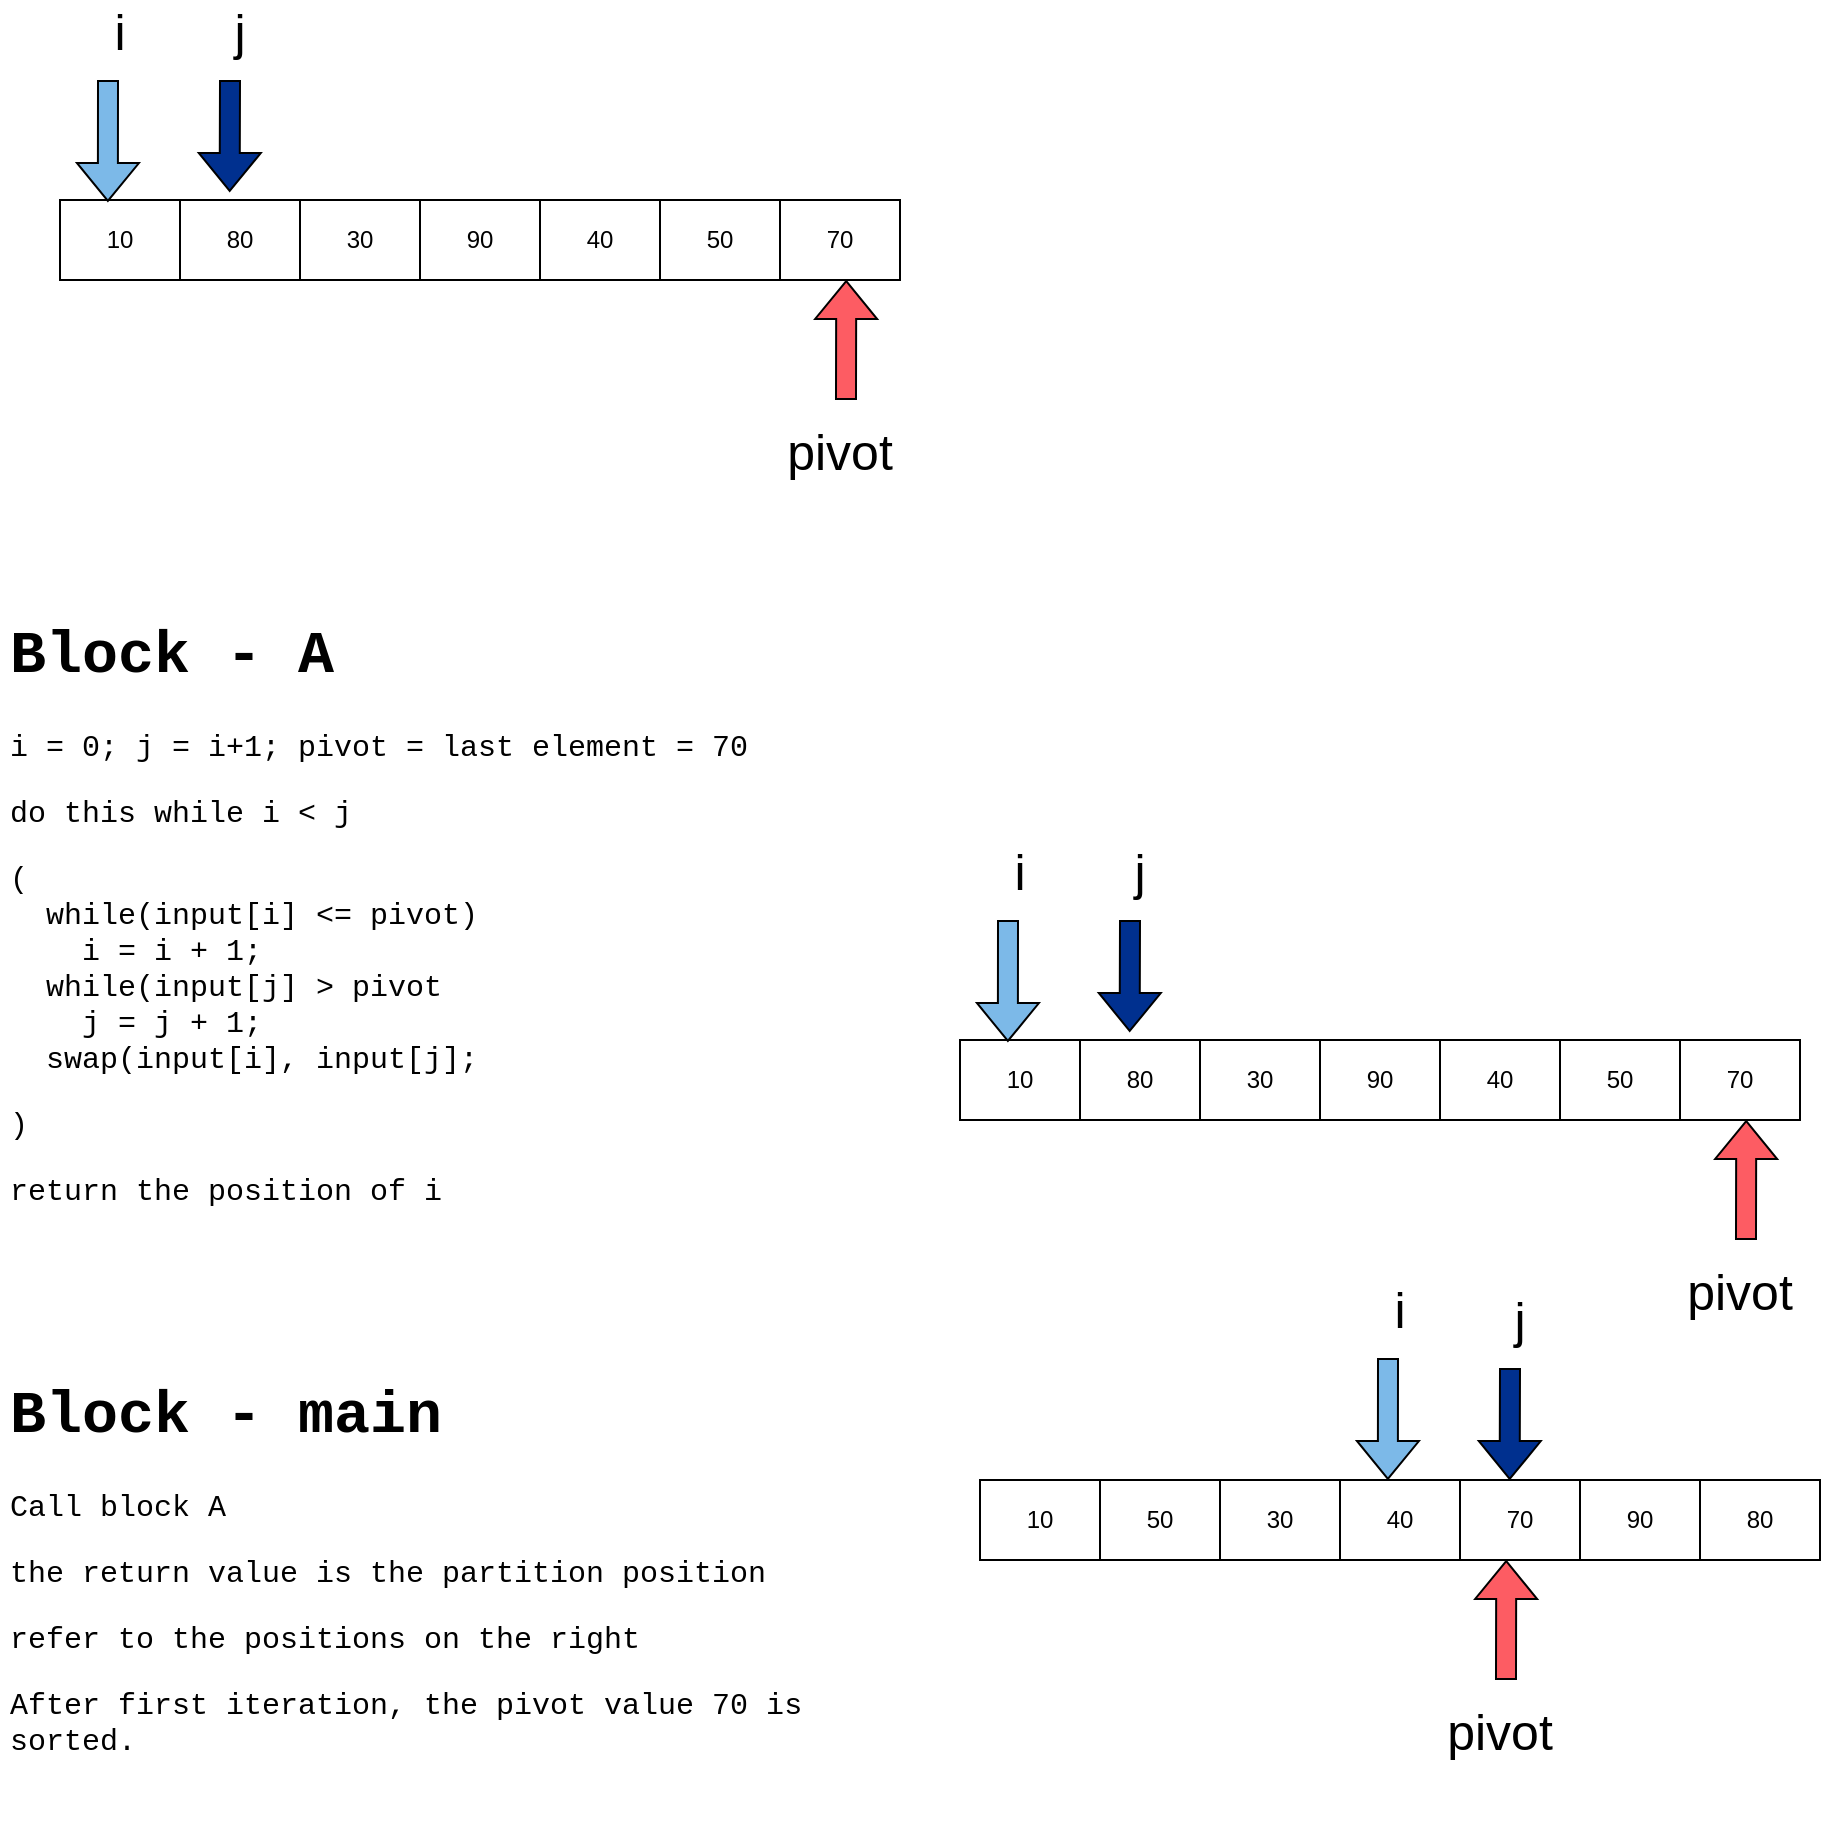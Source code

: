 <mxfile version="20.2.5" type="device"><diagram id="8ZB1XkeYlElxJs17FC5k" name="Page-1"><mxGraphModel dx="1348" dy="1941" grid="1" gridSize="10" guides="1" tooltips="1" connect="1" arrows="1" fold="1" page="1" pageScale="1" pageWidth="850" pageHeight="1100" math="0" shadow="0"><root><mxCell id="0"/><mxCell id="1" parent="0"/><mxCell id="Z8Z-a8wZs-ZaUmlm4seU-9" value="" style="shape=table;startSize=0;container=1;collapsible=0;childLayout=tableLayout;" vertex="1" parent="1"><mxGeometry x="230" y="80" width="420" height="40" as="geometry"/></mxCell><mxCell id="Z8Z-a8wZs-ZaUmlm4seU-10" value="" style="shape=tableRow;horizontal=0;startSize=0;swimlaneHead=0;swimlaneBody=0;top=0;left=0;bottom=0;right=0;collapsible=0;dropTarget=0;fillColor=none;points=[[0,0.5],[1,0.5]];portConstraint=eastwest;" vertex="1" parent="Z8Z-a8wZs-ZaUmlm4seU-9"><mxGeometry width="420" height="40" as="geometry"/></mxCell><mxCell id="Z8Z-a8wZs-ZaUmlm4seU-11" value="10" style="shape=partialRectangle;html=1;whiteSpace=wrap;connectable=0;overflow=hidden;fillColor=none;top=0;left=0;bottom=0;right=0;pointerEvents=1;" vertex="1" parent="Z8Z-a8wZs-ZaUmlm4seU-10"><mxGeometry width="60" height="40" as="geometry"><mxRectangle width="60" height="40" as="alternateBounds"/></mxGeometry></mxCell><mxCell id="Z8Z-a8wZs-ZaUmlm4seU-12" value="80" style="shape=partialRectangle;html=1;whiteSpace=wrap;connectable=0;overflow=hidden;fillColor=none;top=0;left=0;bottom=0;right=0;pointerEvents=1;" vertex="1" parent="Z8Z-a8wZs-ZaUmlm4seU-10"><mxGeometry x="60" width="60" height="40" as="geometry"><mxRectangle width="60" height="40" as="alternateBounds"/></mxGeometry></mxCell><mxCell id="Z8Z-a8wZs-ZaUmlm4seU-13" value="30" style="shape=partialRectangle;html=1;whiteSpace=wrap;connectable=0;overflow=hidden;fillColor=none;top=0;left=0;bottom=0;right=0;pointerEvents=1;" vertex="1" parent="Z8Z-a8wZs-ZaUmlm4seU-10"><mxGeometry x="120" width="60" height="40" as="geometry"><mxRectangle width="60" height="40" as="alternateBounds"/></mxGeometry></mxCell><mxCell id="Z8Z-a8wZs-ZaUmlm4seU-14" value="90" style="shape=partialRectangle;html=1;whiteSpace=wrap;connectable=0;overflow=hidden;fillColor=none;top=0;left=0;bottom=0;right=0;pointerEvents=1;" vertex="1" parent="Z8Z-a8wZs-ZaUmlm4seU-10"><mxGeometry x="180" width="60" height="40" as="geometry"><mxRectangle width="60" height="40" as="alternateBounds"/></mxGeometry></mxCell><mxCell id="Z8Z-a8wZs-ZaUmlm4seU-15" value="40" style="shape=partialRectangle;html=1;whiteSpace=wrap;connectable=0;overflow=hidden;fillColor=none;top=0;left=0;bottom=0;right=0;pointerEvents=1;" vertex="1" parent="Z8Z-a8wZs-ZaUmlm4seU-10"><mxGeometry x="240" width="60" height="40" as="geometry"><mxRectangle width="60" height="40" as="alternateBounds"/></mxGeometry></mxCell><mxCell id="Z8Z-a8wZs-ZaUmlm4seU-16" value="50" style="shape=partialRectangle;html=1;whiteSpace=wrap;connectable=0;overflow=hidden;fillColor=none;top=0;left=0;bottom=0;right=0;pointerEvents=1;" vertex="1" parent="Z8Z-a8wZs-ZaUmlm4seU-10"><mxGeometry x="300" width="60" height="40" as="geometry"><mxRectangle width="60" height="40" as="alternateBounds"/></mxGeometry></mxCell><mxCell id="Z8Z-a8wZs-ZaUmlm4seU-17" value="70" style="shape=partialRectangle;html=1;whiteSpace=wrap;connectable=0;overflow=hidden;fillColor=none;top=0;left=0;bottom=0;right=0;pointerEvents=1;" vertex="1" parent="Z8Z-a8wZs-ZaUmlm4seU-10"><mxGeometry x="360" width="60" height="40" as="geometry"><mxRectangle width="60" height="40" as="alternateBounds"/></mxGeometry></mxCell><mxCell id="Z8Z-a8wZs-ZaUmlm4seU-18" value="" style="shape=flexArrow;endArrow=classic;html=1;rounded=0;entryX=0.057;entryY=0.025;entryDx=0;entryDy=0;entryPerimeter=0;fillColor=#7CB9E8;" edge="1" parent="1" target="Z8Z-a8wZs-ZaUmlm4seU-10"><mxGeometry width="50" height="50" relative="1" as="geometry"><mxPoint x="254" y="20" as="sourcePoint"/><mxPoint x="710" y="400" as="targetPoint"/></mxGeometry></mxCell><mxCell id="Z8Z-a8wZs-ZaUmlm4seU-21" value="&lt;font style=&quot;font-size: 25px;&quot;&gt;i&lt;/font&gt;" style="text;html=1;strokeColor=none;fillColor=none;align=center;verticalAlign=middle;whiteSpace=wrap;rounded=0;fontSize=19;" vertex="1" parent="1"><mxGeometry x="230" y="-20" width="60" height="30" as="geometry"/></mxCell><mxCell id="Z8Z-a8wZs-ZaUmlm4seU-22" value="" style="shape=flexArrow;endArrow=classic;html=1;rounded=0;fontSize=25;fillColor=#00308F;entryX=0.202;entryY=-0.1;entryDx=0;entryDy=0;entryPerimeter=0;" edge="1" parent="1" target="Z8Z-a8wZs-ZaUmlm4seU-10"><mxGeometry width="50" height="50" relative="1" as="geometry"><mxPoint x="315" y="20" as="sourcePoint"/><mxPoint x="710" y="180" as="targetPoint"/></mxGeometry></mxCell><mxCell id="Z8Z-a8wZs-ZaUmlm4seU-23" value="&lt;font style=&quot;font-size: 25px;&quot;&gt;j&lt;/font&gt;" style="text;html=1;strokeColor=none;fillColor=none;align=center;verticalAlign=middle;whiteSpace=wrap;rounded=0;fontSize=19;" vertex="1" parent="1"><mxGeometry x="290" y="-20" width="60" height="30" as="geometry"/></mxCell><mxCell id="Z8Z-a8wZs-ZaUmlm4seU-24" value="" style="shape=flexArrow;endArrow=classic;html=1;rounded=0;fontSize=25;fillColor=#fd5c63;entryX=0.936;entryY=1;entryDx=0;entryDy=0;entryPerimeter=0;" edge="1" parent="1" target="Z8Z-a8wZs-ZaUmlm4seU-10"><mxGeometry width="50" height="50" relative="1" as="geometry"><mxPoint x="623" y="180" as="sourcePoint"/><mxPoint x="710" y="180" as="targetPoint"/></mxGeometry></mxCell><mxCell id="Z8Z-a8wZs-ZaUmlm4seU-25" value="pivot" style="text;html=1;strokeColor=none;fillColor=none;align=center;verticalAlign=middle;whiteSpace=wrap;rounded=0;fontSize=25;" vertex="1" parent="1"><mxGeometry x="590" y="190" width="60" height="30" as="geometry"/></mxCell><mxCell id="Z8Z-a8wZs-ZaUmlm4seU-27" value="&lt;h1&gt;Block - A&lt;/h1&gt;&lt;p&gt;i = 0; j = i+1; pivot = last element = 70&lt;/p&gt;&lt;p&gt;do this while i &amp;lt; j&lt;/p&gt;&lt;p&gt;(&lt;br&gt;&amp;nbsp; while(input[i] &amp;lt;= pivot)&lt;br&gt;&amp;nbsp; &amp;nbsp; i = i + 1;&lt;br&gt;&amp;nbsp; while(input[j] &amp;gt; pivot&lt;br&gt;&amp;nbsp; &amp;nbsp; j = j + 1;&lt;br&gt;&amp;nbsp; swap(input[i], input[j];&lt;br&gt;&lt;/p&gt;&lt;p&gt;)&lt;/p&gt;&lt;p&gt;return the position of i&lt;/p&gt;" style="text;html=1;strokeColor=none;fillColor=none;spacing=5;spacingTop=-20;whiteSpace=wrap;overflow=hidden;rounded=0;fontFamily=Courier New;fontSize=15;" vertex="1" parent="1"><mxGeometry x="200" y="280" width="450" height="310" as="geometry"/></mxCell><mxCell id="Z8Z-a8wZs-ZaUmlm4seU-28" value="&lt;h1&gt;Block - main&lt;/h1&gt;&lt;p&gt;Call block A&lt;/p&gt;&lt;p&gt;the return value is the partition position&lt;/p&gt;&lt;p&gt;refer to the positions on the right&lt;/p&gt;&lt;p&gt;After first iteration, the pivot value 70 is sorted.&lt;/p&gt;&lt;p&gt;&lt;br&gt;&lt;/p&gt;" style="text;html=1;strokeColor=none;fillColor=none;spacing=5;spacingTop=-20;whiteSpace=wrap;overflow=hidden;rounded=0;fontFamily=Courier New;fontSize=15;" vertex="1" parent="1"><mxGeometry x="200" y="660" width="450" height="230" as="geometry"/></mxCell><mxCell id="Z8Z-a8wZs-ZaUmlm4seU-29" value="" style="shape=table;startSize=0;container=1;collapsible=0;childLayout=tableLayout;" vertex="1" parent="1"><mxGeometry x="690" y="720" width="420" height="40" as="geometry"/></mxCell><mxCell id="Z8Z-a8wZs-ZaUmlm4seU-30" value="" style="shape=tableRow;horizontal=0;startSize=0;swimlaneHead=0;swimlaneBody=0;top=0;left=0;bottom=0;right=0;collapsible=0;dropTarget=0;fillColor=none;points=[[0,0.5],[1,0.5]];portConstraint=eastwest;" vertex="1" parent="Z8Z-a8wZs-ZaUmlm4seU-29"><mxGeometry width="420" height="40" as="geometry"/></mxCell><mxCell id="Z8Z-a8wZs-ZaUmlm4seU-31" value="10" style="shape=partialRectangle;html=1;whiteSpace=wrap;connectable=0;overflow=hidden;fillColor=none;top=0;left=0;bottom=0;right=0;pointerEvents=1;" vertex="1" parent="Z8Z-a8wZs-ZaUmlm4seU-30"><mxGeometry width="60" height="40" as="geometry"><mxRectangle width="60" height="40" as="alternateBounds"/></mxGeometry></mxCell><mxCell id="Z8Z-a8wZs-ZaUmlm4seU-32" value="50" style="shape=partialRectangle;html=1;whiteSpace=wrap;connectable=0;overflow=hidden;fillColor=none;top=0;left=0;bottom=0;right=0;pointerEvents=1;" vertex="1" parent="Z8Z-a8wZs-ZaUmlm4seU-30"><mxGeometry x="60" width="60" height="40" as="geometry"><mxRectangle width="60" height="40" as="alternateBounds"/></mxGeometry></mxCell><mxCell id="Z8Z-a8wZs-ZaUmlm4seU-33" value="30" style="shape=partialRectangle;html=1;whiteSpace=wrap;connectable=0;overflow=hidden;fillColor=none;top=0;left=0;bottom=0;right=0;pointerEvents=1;" vertex="1" parent="Z8Z-a8wZs-ZaUmlm4seU-30"><mxGeometry x="120" width="60" height="40" as="geometry"><mxRectangle width="60" height="40" as="alternateBounds"/></mxGeometry></mxCell><mxCell id="Z8Z-a8wZs-ZaUmlm4seU-34" value="40" style="shape=partialRectangle;html=1;whiteSpace=wrap;connectable=0;overflow=hidden;fillColor=none;top=0;left=0;bottom=0;right=0;pointerEvents=1;" vertex="1" parent="Z8Z-a8wZs-ZaUmlm4seU-30"><mxGeometry x="180" width="60" height="40" as="geometry"><mxRectangle width="60" height="40" as="alternateBounds"/></mxGeometry></mxCell><mxCell id="Z8Z-a8wZs-ZaUmlm4seU-35" value="70" style="shape=partialRectangle;html=1;whiteSpace=wrap;connectable=0;overflow=hidden;fillColor=none;top=0;left=0;bottom=0;right=0;pointerEvents=1;" vertex="1" parent="Z8Z-a8wZs-ZaUmlm4seU-30"><mxGeometry x="240" width="60" height="40" as="geometry"><mxRectangle width="60" height="40" as="alternateBounds"/></mxGeometry></mxCell><mxCell id="Z8Z-a8wZs-ZaUmlm4seU-36" value="90" style="shape=partialRectangle;html=1;whiteSpace=wrap;connectable=0;overflow=hidden;fillColor=none;top=0;left=0;bottom=0;right=0;pointerEvents=1;" vertex="1" parent="Z8Z-a8wZs-ZaUmlm4seU-30"><mxGeometry x="300" width="60" height="40" as="geometry"><mxRectangle width="60" height="40" as="alternateBounds"/></mxGeometry></mxCell><mxCell id="Z8Z-a8wZs-ZaUmlm4seU-37" value="80" style="shape=partialRectangle;html=1;whiteSpace=wrap;connectable=0;overflow=hidden;fillColor=none;top=0;left=0;bottom=0;right=0;pointerEvents=1;" vertex="1" parent="Z8Z-a8wZs-ZaUmlm4seU-30"><mxGeometry x="360" width="60" height="40" as="geometry"><mxRectangle width="60" height="40" as="alternateBounds"/></mxGeometry></mxCell><mxCell id="Z8Z-a8wZs-ZaUmlm4seU-38" value="" style="shape=flexArrow;endArrow=classic;html=1;rounded=0;entryX=0.057;entryY=0.025;entryDx=0;entryDy=0;entryPerimeter=0;fillColor=#7CB9E8;" edge="1" parent="1"><mxGeometry width="50" height="50" relative="1" as="geometry"><mxPoint x="894" y="659" as="sourcePoint"/><mxPoint x="893.94" y="720" as="targetPoint"/></mxGeometry></mxCell><mxCell id="Z8Z-a8wZs-ZaUmlm4seU-39" value="&lt;font style=&quot;font-size: 25px;&quot;&gt;i&lt;/font&gt;" style="text;html=1;strokeColor=none;fillColor=none;align=center;verticalAlign=middle;whiteSpace=wrap;rounded=0;fontSize=19;" vertex="1" parent="1"><mxGeometry x="870" y="619" width="60" height="30" as="geometry"/></mxCell><mxCell id="Z8Z-a8wZs-ZaUmlm4seU-40" value="" style="shape=flexArrow;endArrow=classic;html=1;rounded=0;fontSize=25;fillColor=#00308F;entryX=0.202;entryY=-0.1;entryDx=0;entryDy=0;entryPerimeter=0;" edge="1" parent="1"><mxGeometry width="50" height="50" relative="1" as="geometry"><mxPoint x="955" y="664" as="sourcePoint"/><mxPoint x="954.84" y="720" as="targetPoint"/></mxGeometry></mxCell><mxCell id="Z8Z-a8wZs-ZaUmlm4seU-41" value="&lt;font style=&quot;font-size: 25px;&quot;&gt;j&lt;/font&gt;" style="text;html=1;strokeColor=none;fillColor=none;align=center;verticalAlign=middle;whiteSpace=wrap;rounded=0;fontSize=19;" vertex="1" parent="1"><mxGeometry x="930" y="624" width="60" height="30" as="geometry"/></mxCell><mxCell id="Z8Z-a8wZs-ZaUmlm4seU-42" value="" style="shape=flexArrow;endArrow=classic;html=1;rounded=0;fontSize=25;fillColor=#fd5c63;entryX=0.936;entryY=1;entryDx=0;entryDy=0;entryPerimeter=0;" edge="1" parent="1"><mxGeometry width="50" height="50" relative="1" as="geometry"><mxPoint x="953" y="820" as="sourcePoint"/><mxPoint x="953.12" y="760" as="targetPoint"/></mxGeometry></mxCell><mxCell id="Z8Z-a8wZs-ZaUmlm4seU-43" value="pivot" style="text;html=1;strokeColor=none;fillColor=none;align=center;verticalAlign=middle;whiteSpace=wrap;rounded=0;fontSize=25;" vertex="1" parent="1"><mxGeometry x="920" y="830" width="60" height="30" as="geometry"/></mxCell><mxCell id="Z8Z-a8wZs-ZaUmlm4seU-44" value="" style="shape=table;startSize=0;container=1;collapsible=0;childLayout=tableLayout;" vertex="1" parent="1"><mxGeometry x="680" y="500" width="420" height="40" as="geometry"/></mxCell><mxCell id="Z8Z-a8wZs-ZaUmlm4seU-45" value="" style="shape=tableRow;horizontal=0;startSize=0;swimlaneHead=0;swimlaneBody=0;top=0;left=0;bottom=0;right=0;collapsible=0;dropTarget=0;fillColor=none;points=[[0,0.5],[1,0.5]];portConstraint=eastwest;" vertex="1" parent="Z8Z-a8wZs-ZaUmlm4seU-44"><mxGeometry width="420" height="40" as="geometry"/></mxCell><mxCell id="Z8Z-a8wZs-ZaUmlm4seU-46" value="10" style="shape=partialRectangle;html=1;whiteSpace=wrap;connectable=0;overflow=hidden;fillColor=none;top=0;left=0;bottom=0;right=0;pointerEvents=1;" vertex="1" parent="Z8Z-a8wZs-ZaUmlm4seU-45"><mxGeometry width="60" height="40" as="geometry"><mxRectangle width="60" height="40" as="alternateBounds"/></mxGeometry></mxCell><mxCell id="Z8Z-a8wZs-ZaUmlm4seU-47" value="80" style="shape=partialRectangle;html=1;whiteSpace=wrap;connectable=0;overflow=hidden;fillColor=none;top=0;left=0;bottom=0;right=0;pointerEvents=1;" vertex="1" parent="Z8Z-a8wZs-ZaUmlm4seU-45"><mxGeometry x="60" width="60" height="40" as="geometry"><mxRectangle width="60" height="40" as="alternateBounds"/></mxGeometry></mxCell><mxCell id="Z8Z-a8wZs-ZaUmlm4seU-48" value="30" style="shape=partialRectangle;html=1;whiteSpace=wrap;connectable=0;overflow=hidden;fillColor=none;top=0;left=0;bottom=0;right=0;pointerEvents=1;" vertex="1" parent="Z8Z-a8wZs-ZaUmlm4seU-45"><mxGeometry x="120" width="60" height="40" as="geometry"><mxRectangle width="60" height="40" as="alternateBounds"/></mxGeometry></mxCell><mxCell id="Z8Z-a8wZs-ZaUmlm4seU-49" value="90" style="shape=partialRectangle;html=1;whiteSpace=wrap;connectable=0;overflow=hidden;fillColor=none;top=0;left=0;bottom=0;right=0;pointerEvents=1;" vertex="1" parent="Z8Z-a8wZs-ZaUmlm4seU-45"><mxGeometry x="180" width="60" height="40" as="geometry"><mxRectangle width="60" height="40" as="alternateBounds"/></mxGeometry></mxCell><mxCell id="Z8Z-a8wZs-ZaUmlm4seU-50" value="40" style="shape=partialRectangle;html=1;whiteSpace=wrap;connectable=0;overflow=hidden;fillColor=none;top=0;left=0;bottom=0;right=0;pointerEvents=1;" vertex="1" parent="Z8Z-a8wZs-ZaUmlm4seU-45"><mxGeometry x="240" width="60" height="40" as="geometry"><mxRectangle width="60" height="40" as="alternateBounds"/></mxGeometry></mxCell><mxCell id="Z8Z-a8wZs-ZaUmlm4seU-51" value="50" style="shape=partialRectangle;html=1;whiteSpace=wrap;connectable=0;overflow=hidden;fillColor=none;top=0;left=0;bottom=0;right=0;pointerEvents=1;" vertex="1" parent="Z8Z-a8wZs-ZaUmlm4seU-45"><mxGeometry x="300" width="60" height="40" as="geometry"><mxRectangle width="60" height="40" as="alternateBounds"/></mxGeometry></mxCell><mxCell id="Z8Z-a8wZs-ZaUmlm4seU-52" value="70" style="shape=partialRectangle;html=1;whiteSpace=wrap;connectable=0;overflow=hidden;fillColor=none;top=0;left=0;bottom=0;right=0;pointerEvents=1;" vertex="1" parent="Z8Z-a8wZs-ZaUmlm4seU-45"><mxGeometry x="360" width="60" height="40" as="geometry"><mxRectangle width="60" height="40" as="alternateBounds"/></mxGeometry></mxCell><mxCell id="Z8Z-a8wZs-ZaUmlm4seU-53" value="" style="shape=flexArrow;endArrow=classic;html=1;rounded=0;entryX=0.057;entryY=0.025;entryDx=0;entryDy=0;entryPerimeter=0;fillColor=#7CB9E8;" edge="1" parent="1" target="Z8Z-a8wZs-ZaUmlm4seU-45"><mxGeometry width="50" height="50" relative="1" as="geometry"><mxPoint x="704" y="440" as="sourcePoint"/><mxPoint x="1160" y="820" as="targetPoint"/></mxGeometry></mxCell><mxCell id="Z8Z-a8wZs-ZaUmlm4seU-54" value="&lt;font style=&quot;font-size: 25px;&quot;&gt;i&lt;/font&gt;" style="text;html=1;strokeColor=none;fillColor=none;align=center;verticalAlign=middle;whiteSpace=wrap;rounded=0;fontSize=19;" vertex="1" parent="1"><mxGeometry x="680" y="400" width="60" height="30" as="geometry"/></mxCell><mxCell id="Z8Z-a8wZs-ZaUmlm4seU-55" value="" style="shape=flexArrow;endArrow=classic;html=1;rounded=0;fontSize=25;fillColor=#00308F;entryX=0.202;entryY=-0.1;entryDx=0;entryDy=0;entryPerimeter=0;" edge="1" parent="1" target="Z8Z-a8wZs-ZaUmlm4seU-45"><mxGeometry width="50" height="50" relative="1" as="geometry"><mxPoint x="765" y="440" as="sourcePoint"/><mxPoint x="1160" y="600" as="targetPoint"/></mxGeometry></mxCell><mxCell id="Z8Z-a8wZs-ZaUmlm4seU-56" value="&lt;font style=&quot;font-size: 25px;&quot;&gt;j&lt;/font&gt;" style="text;html=1;strokeColor=none;fillColor=none;align=center;verticalAlign=middle;whiteSpace=wrap;rounded=0;fontSize=19;" vertex="1" parent="1"><mxGeometry x="740" y="400" width="60" height="30" as="geometry"/></mxCell><mxCell id="Z8Z-a8wZs-ZaUmlm4seU-57" value="" style="shape=flexArrow;endArrow=classic;html=1;rounded=0;fontSize=25;fillColor=#fd5c63;entryX=0.936;entryY=1;entryDx=0;entryDy=0;entryPerimeter=0;" edge="1" parent="1" target="Z8Z-a8wZs-ZaUmlm4seU-45"><mxGeometry width="50" height="50" relative="1" as="geometry"><mxPoint x="1073" y="600" as="sourcePoint"/><mxPoint x="1160" y="600" as="targetPoint"/></mxGeometry></mxCell><mxCell id="Z8Z-a8wZs-ZaUmlm4seU-58" value="pivot" style="text;html=1;strokeColor=none;fillColor=none;align=center;verticalAlign=middle;whiteSpace=wrap;rounded=0;fontSize=25;" vertex="1" parent="1"><mxGeometry x="1040" y="610" width="60" height="30" as="geometry"/></mxCell></root></mxGraphModel></diagram></mxfile>